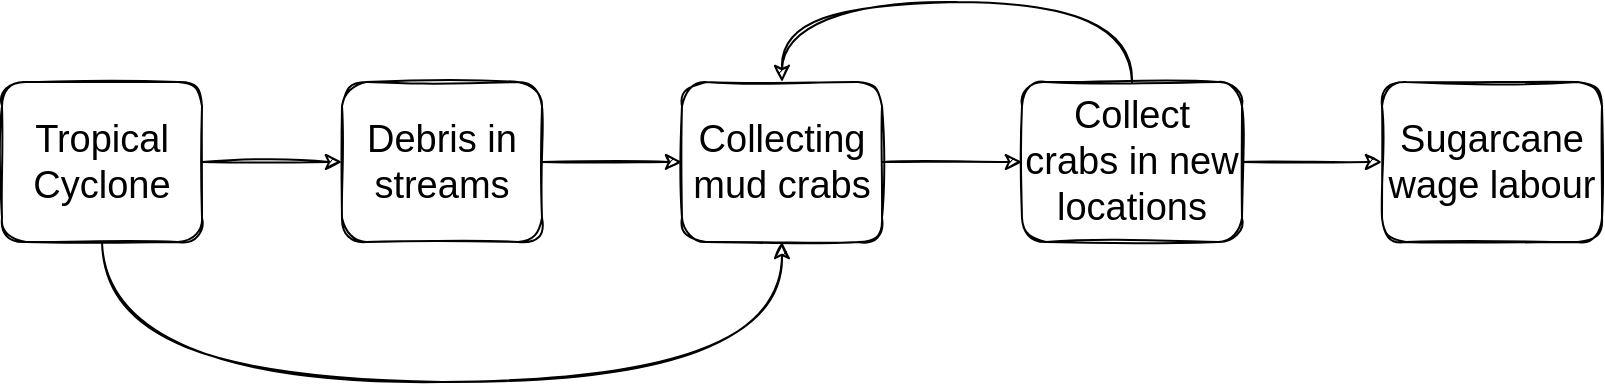 <mxfile version="14.9.6" type="device"><diagram id="jdI2whZgeIwMqIL8sU07" name="Page-1"><mxGraphModel dx="932" dy="577" grid="1" gridSize="10" guides="1" tooltips="1" connect="1" arrows="1" fold="1" page="1" pageScale="1" pageWidth="827" pageHeight="1169" math="0" shadow="0"><root><mxCell id="0"/><mxCell id="1" parent="0"/><mxCell id="sESzMK7A8a5fzpOHLsuo-5" value="&lt;span style=&quot;font-size: 19px&quot;&gt;Sugarcane wage labour&lt;/span&gt;" style="text;html=1;fillColor=none;align=center;verticalAlign=middle;whiteSpace=wrap;rounded=1;strokeColor=#000000;shadow=0;sketch=1;" parent="1" vertex="1"><mxGeometry x="690" y="250" width="110" height="80" as="geometry"/></mxCell><mxCell id="sESzMK7A8a5fzpOHLsuo-6" value="" style="endArrow=classic;html=1;entryX=0;entryY=0.5;entryDx=0;entryDy=0;sketch=1;exitX=1;exitY=0.5;exitDx=0;exitDy=0;" parent="1" source="sESzMK7A8a5fzpOHLsuo-9" target="sESzMK7A8a5fzpOHLsuo-5" edge="1"><mxGeometry width="50" height="50" relative="1" as="geometry"><mxPoint x="610" y="290" as="sourcePoint"/><mxPoint x="440" y="280" as="targetPoint"/></mxGeometry></mxCell><mxCell id="sESzMK7A8a5fzpOHLsuo-7" value="" style="edgeStyle=orthogonalEdgeStyle;rounded=0;orthogonalLoop=1;jettySize=auto;html=1;sketch=1;" parent="1" source="sESzMK7A8a5fzpOHLsuo-8" target="sESzMK7A8a5fzpOHLsuo-9" edge="1"><mxGeometry relative="1" as="geometry"/></mxCell><mxCell id="sESzMK7A8a5fzpOHLsuo-8" value="&lt;font style=&quot;font-size: 19px&quot;&gt;Collecting mud crabs&lt;/font&gt;" style="text;html=1;fillColor=none;align=center;verticalAlign=middle;whiteSpace=wrap;rounded=1;strokeColor=#000000;shadow=0;sketch=1;" parent="1" vertex="1"><mxGeometry x="340" y="250" width="100" height="80" as="geometry"/></mxCell><mxCell id="sESzMK7A8a5fzpOHLsuo-15" style="edgeStyle=orthogonalEdgeStyle;rounded=0;sketch=1;orthogonalLoop=1;jettySize=auto;html=1;entryX=0.5;entryY=0;entryDx=0;entryDy=0;exitX=0.5;exitY=0;exitDx=0;exitDy=0;curved=1;" parent="1" source="sESzMK7A8a5fzpOHLsuo-9" target="sESzMK7A8a5fzpOHLsuo-8" edge="1"><mxGeometry relative="1" as="geometry"><Array as="points"><mxPoint x="565" y="210"/><mxPoint x="390" y="210"/></Array></mxGeometry></mxCell><mxCell id="sESzMK7A8a5fzpOHLsuo-9" value="&lt;font style=&quot;font-size: 19px&quot;&gt;Collect crabs in new locations&lt;/font&gt;" style="text;html=1;fillColor=none;align=center;verticalAlign=middle;whiteSpace=wrap;rounded=1;strokeColor=#000000;shadow=0;sketch=1;" parent="1" vertex="1"><mxGeometry x="510" y="250" width="110" height="80" as="geometry"/></mxCell><mxCell id="sESzMK7A8a5fzpOHLsuo-10" value="" style="edgeStyle=orthogonalEdgeStyle;rounded=0;orthogonalLoop=1;jettySize=auto;html=1;sketch=1;entryX=0;entryY=0.5;entryDx=0;entryDy=0;" parent="1" source="sESzMK7A8a5fzpOHLsuo-11" target="sESzMK7A8a5fzpOHLsuo-8" edge="1"><mxGeometry relative="1" as="geometry"><mxPoint x="414" y="220" as="targetPoint"/></mxGeometry></mxCell><mxCell id="sESzMK7A8a5fzpOHLsuo-11" value="&lt;font style=&quot;font-size: 19px&quot;&gt;Debris in streams&lt;/font&gt;" style="text;html=1;fillColor=none;align=center;verticalAlign=middle;whiteSpace=wrap;rounded=1;strokeColor=#000000;shadow=0;sketch=1;" parent="1" vertex="1"><mxGeometry x="170" y="250" width="100" height="80" as="geometry"/></mxCell><mxCell id="sESzMK7A8a5fzpOHLsuo-12" value="" style="edgeStyle=orthogonalEdgeStyle;rounded=0;orthogonalLoop=1;jettySize=auto;html=1;sketch=1;" parent="1" source="sESzMK7A8a5fzpOHLsuo-14" target="sESzMK7A8a5fzpOHLsuo-11" edge="1"><mxGeometry relative="1" as="geometry"/></mxCell><mxCell id="sESzMK7A8a5fzpOHLsuo-13" style="edgeStyle=orthogonalEdgeStyle;rounded=0;orthogonalLoop=1;jettySize=auto;html=1;exitX=0.5;exitY=1;exitDx=0;exitDy=0;sketch=1;entryX=0.5;entryY=1;entryDx=0;entryDy=0;curved=1;" parent="1" source="sESzMK7A8a5fzpOHLsuo-14" target="sESzMK7A8a5fzpOHLsuo-8" edge="1"><mxGeometry relative="1" as="geometry"><Array as="points"><mxPoint x="50" y="400"/><mxPoint x="390" y="400"/></Array><mxPoint x="380" y="340" as="targetPoint"/></mxGeometry></mxCell><mxCell id="sESzMK7A8a5fzpOHLsuo-14" value="&lt;font style=&quot;font-size: 19px&quot;&gt;Tropical Cyclone&lt;/font&gt;" style="text;html=1;fillColor=none;align=center;verticalAlign=middle;whiteSpace=wrap;rounded=1;strokeColor=#000000;shadow=0;sketch=1;" parent="1" vertex="1"><mxGeometry y="250" width="100" height="80" as="geometry"/></mxCell></root></mxGraphModel></diagram></mxfile>